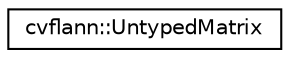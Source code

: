 digraph "Graphical Class Hierarchy"
{
 // LATEX_PDF_SIZE
  edge [fontname="Helvetica",fontsize="10",labelfontname="Helvetica",labelfontsize="10"];
  node [fontname="Helvetica",fontsize="10",shape=record];
  rankdir="LR";
  Node0 [label="cvflann::UntypedMatrix",height=0.2,width=0.4,color="black", fillcolor="white", style="filled",URL="$classcvflann_1_1_untyped_matrix.html",tooltip=" "];
}
